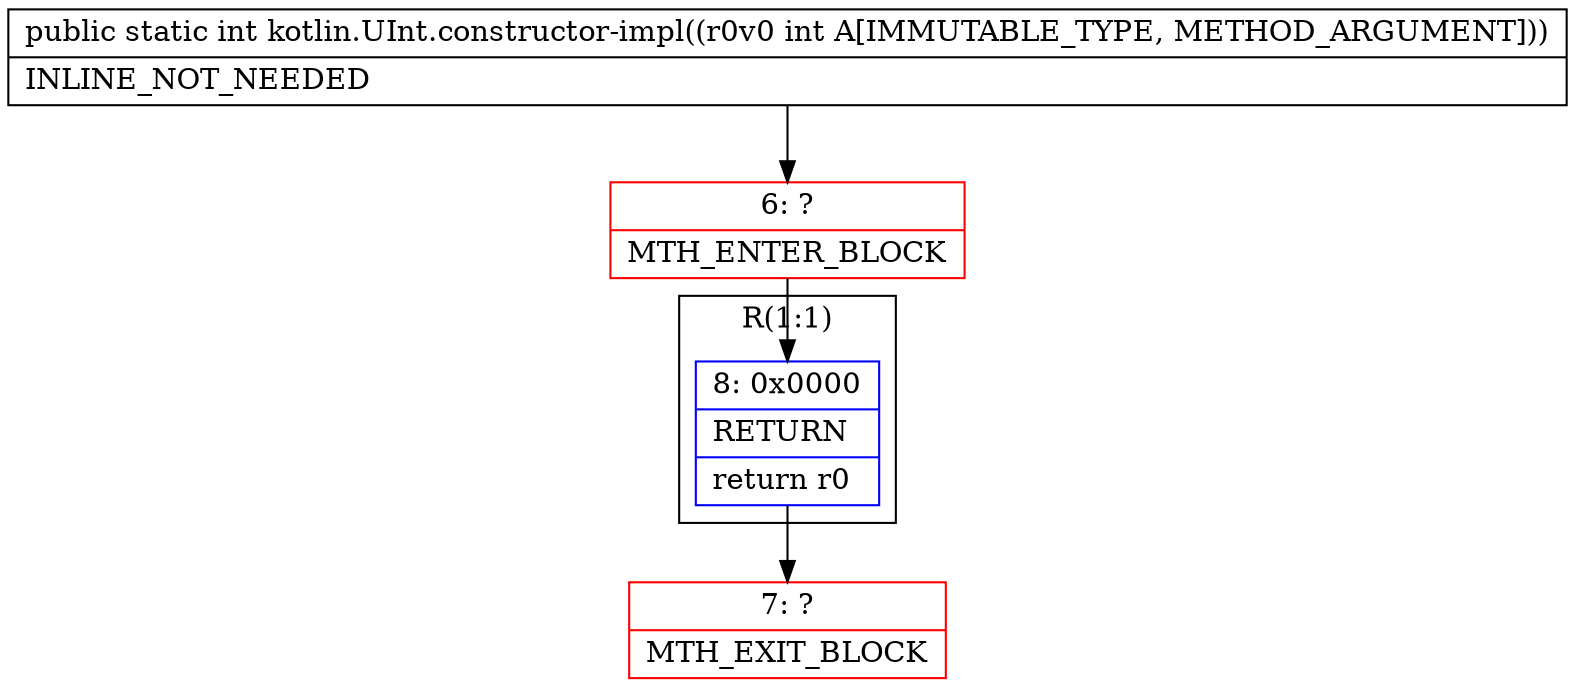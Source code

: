 digraph "CFG forkotlin.UInt.constructor\-impl(I)I" {
subgraph cluster_Region_1925521291 {
label = "R(1:1)";
node [shape=record,color=blue];
Node_8 [shape=record,label="{8\:\ 0x0000|RETURN\l|return r0\l}"];
}
Node_6 [shape=record,color=red,label="{6\:\ ?|MTH_ENTER_BLOCK\l}"];
Node_7 [shape=record,color=red,label="{7\:\ ?|MTH_EXIT_BLOCK\l}"];
MethodNode[shape=record,label="{public static int kotlin.UInt.constructor\-impl((r0v0 int A[IMMUTABLE_TYPE, METHOD_ARGUMENT]))  | INLINE_NOT_NEEDED\l}"];
MethodNode -> Node_6;Node_8 -> Node_7;
Node_6 -> Node_8;
}

